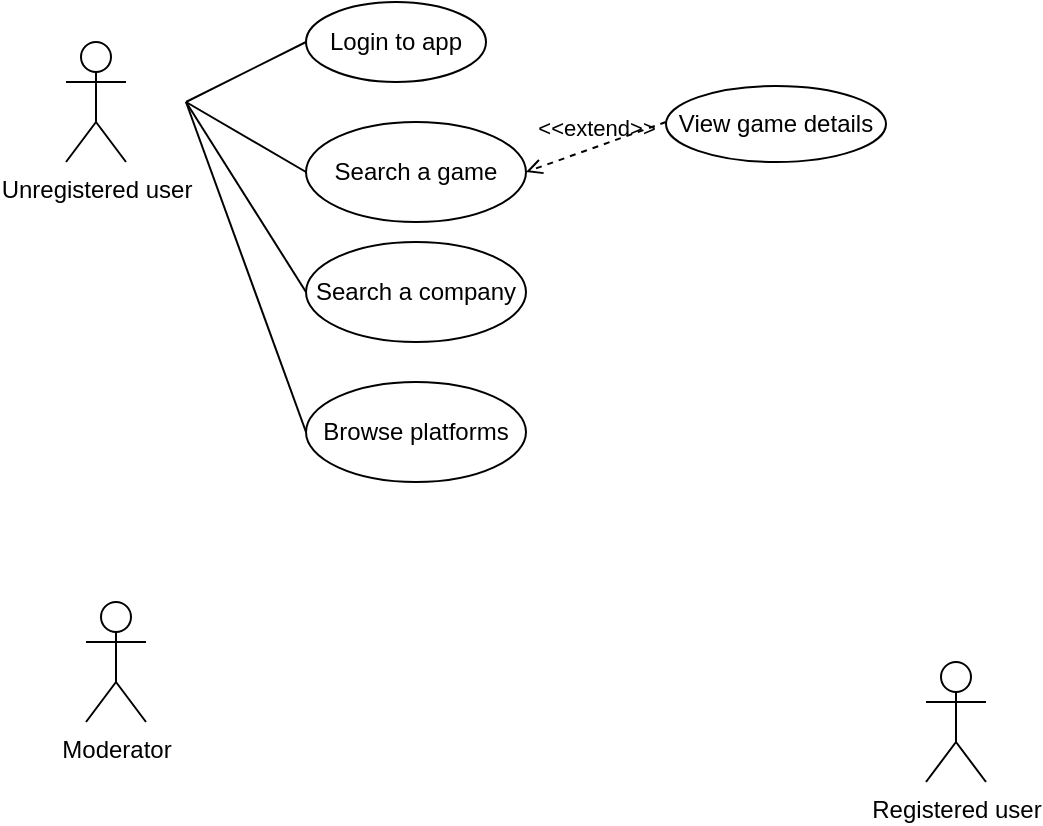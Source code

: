 <mxfile version="22.1.7" type="github">
  <diagram name="Pagina-1" id="CpfnppU9-VtZ_XKb45yN">
    <mxGraphModel dx="819" dy="476" grid="1" gridSize="10" guides="1" tooltips="1" connect="1" arrows="1" fold="1" page="1" pageScale="1" pageWidth="827" pageHeight="583" math="0" shadow="0">
      <root>
        <mxCell id="0" />
        <mxCell id="1" parent="0" />
        <mxCell id="Bf5LCouzRFLms9WQWrtb-1" value="Registered user" style="shape=umlActor;verticalLabelPosition=bottom;verticalAlign=top;html=1;outlineConnect=0;" vertex="1" parent="1">
          <mxGeometry x="480" y="350" width="30" height="60" as="geometry" />
        </mxCell>
        <mxCell id="Bf5LCouzRFLms9WQWrtb-2" value="Unregistered user" style="shape=umlActor;verticalLabelPosition=bottom;verticalAlign=top;html=1;outlineConnect=0;" vertex="1" parent="1">
          <mxGeometry x="50" y="40" width="30" height="60" as="geometry" />
        </mxCell>
        <mxCell id="Bf5LCouzRFLms9WQWrtb-3" value="Moderator" style="shape=umlActor;verticalLabelPosition=bottom;verticalAlign=top;html=1;outlineConnect=0;" vertex="1" parent="1">
          <mxGeometry x="60" y="320" width="30" height="60" as="geometry" />
        </mxCell>
        <mxCell id="Bf5LCouzRFLms9WQWrtb-4" value="" style="endArrow=none;html=1;rounded=0;entryX=0;entryY=0.5;entryDx=0;entryDy=0;" edge="1" parent="1" target="Bf5LCouzRFLms9WQWrtb-5">
          <mxGeometry width="50" height="50" relative="1" as="geometry">
            <mxPoint x="110" y="70" as="sourcePoint" />
            <mxPoint x="160" y="40" as="targetPoint" />
          </mxGeometry>
        </mxCell>
        <mxCell id="Bf5LCouzRFLms9WQWrtb-5" value="Login to app" style="ellipse;whiteSpace=wrap;html=1;" vertex="1" parent="1">
          <mxGeometry x="170" y="20" width="90" height="40" as="geometry" />
        </mxCell>
        <mxCell id="Bf5LCouzRFLms9WQWrtb-6" value="" style="endArrow=none;html=1;rounded=0;entryX=0;entryY=0.5;entryDx=0;entryDy=0;" edge="1" parent="1" target="Bf5LCouzRFLms9WQWrtb-7">
          <mxGeometry width="50" height="50" relative="1" as="geometry">
            <mxPoint x="110" y="70" as="sourcePoint" />
            <mxPoint x="170" y="110" as="targetPoint" />
          </mxGeometry>
        </mxCell>
        <mxCell id="Bf5LCouzRFLms9WQWrtb-7" value="Search a game" style="ellipse;whiteSpace=wrap;html=1;" vertex="1" parent="1">
          <mxGeometry x="170" y="80" width="110" height="50" as="geometry" />
        </mxCell>
        <mxCell id="Bf5LCouzRFLms9WQWrtb-9" value="" style="endArrow=none;html=1;rounded=0;entryX=0;entryY=0.5;entryDx=0;entryDy=0;" edge="1" parent="1" target="Bf5LCouzRFLms9WQWrtb-10">
          <mxGeometry width="50" height="50" relative="1" as="geometry">
            <mxPoint x="110" y="70" as="sourcePoint" />
            <mxPoint x="170" y="180" as="targetPoint" />
          </mxGeometry>
        </mxCell>
        <mxCell id="Bf5LCouzRFLms9WQWrtb-10" value="Search a company" style="ellipse;whiteSpace=wrap;html=1;" vertex="1" parent="1">
          <mxGeometry x="170" y="140" width="110" height="50" as="geometry" />
        </mxCell>
        <mxCell id="Bf5LCouzRFLms9WQWrtb-11" value="Browse platforms" style="ellipse;whiteSpace=wrap;html=1;" vertex="1" parent="1">
          <mxGeometry x="170" y="210" width="110" height="50" as="geometry" />
        </mxCell>
        <mxCell id="Bf5LCouzRFLms9WQWrtb-12" value="" style="endArrow=none;html=1;rounded=0;exitX=0;exitY=0.5;exitDx=0;exitDy=0;" edge="1" parent="1" source="Bf5LCouzRFLms9WQWrtb-11">
          <mxGeometry width="50" height="50" relative="1" as="geometry">
            <mxPoint x="100" y="220" as="sourcePoint" />
            <mxPoint x="110" y="70" as="targetPoint" />
          </mxGeometry>
        </mxCell>
        <mxCell id="Bf5LCouzRFLms9WQWrtb-13" value="&amp;lt;&amp;lt;extend&amp;gt;&amp;gt;" style="html=1;verticalAlign=bottom;labelBackgroundColor=none;endArrow=open;endFill=0;dashed=1;rounded=0;entryX=1;entryY=0.5;entryDx=0;entryDy=0;" edge="1" parent="1" target="Bf5LCouzRFLms9WQWrtb-7">
          <mxGeometry x="-0.001" width="160" relative="1" as="geometry">
            <mxPoint x="350" y="80" as="sourcePoint" />
            <mxPoint x="300" y="90" as="targetPoint" />
            <mxPoint as="offset" />
          </mxGeometry>
        </mxCell>
        <mxCell id="Bf5LCouzRFLms9WQWrtb-14" value="View game details" style="ellipse;whiteSpace=wrap;html=1;" vertex="1" parent="1">
          <mxGeometry x="350" y="62" width="110" height="38" as="geometry" />
        </mxCell>
      </root>
    </mxGraphModel>
  </diagram>
</mxfile>
